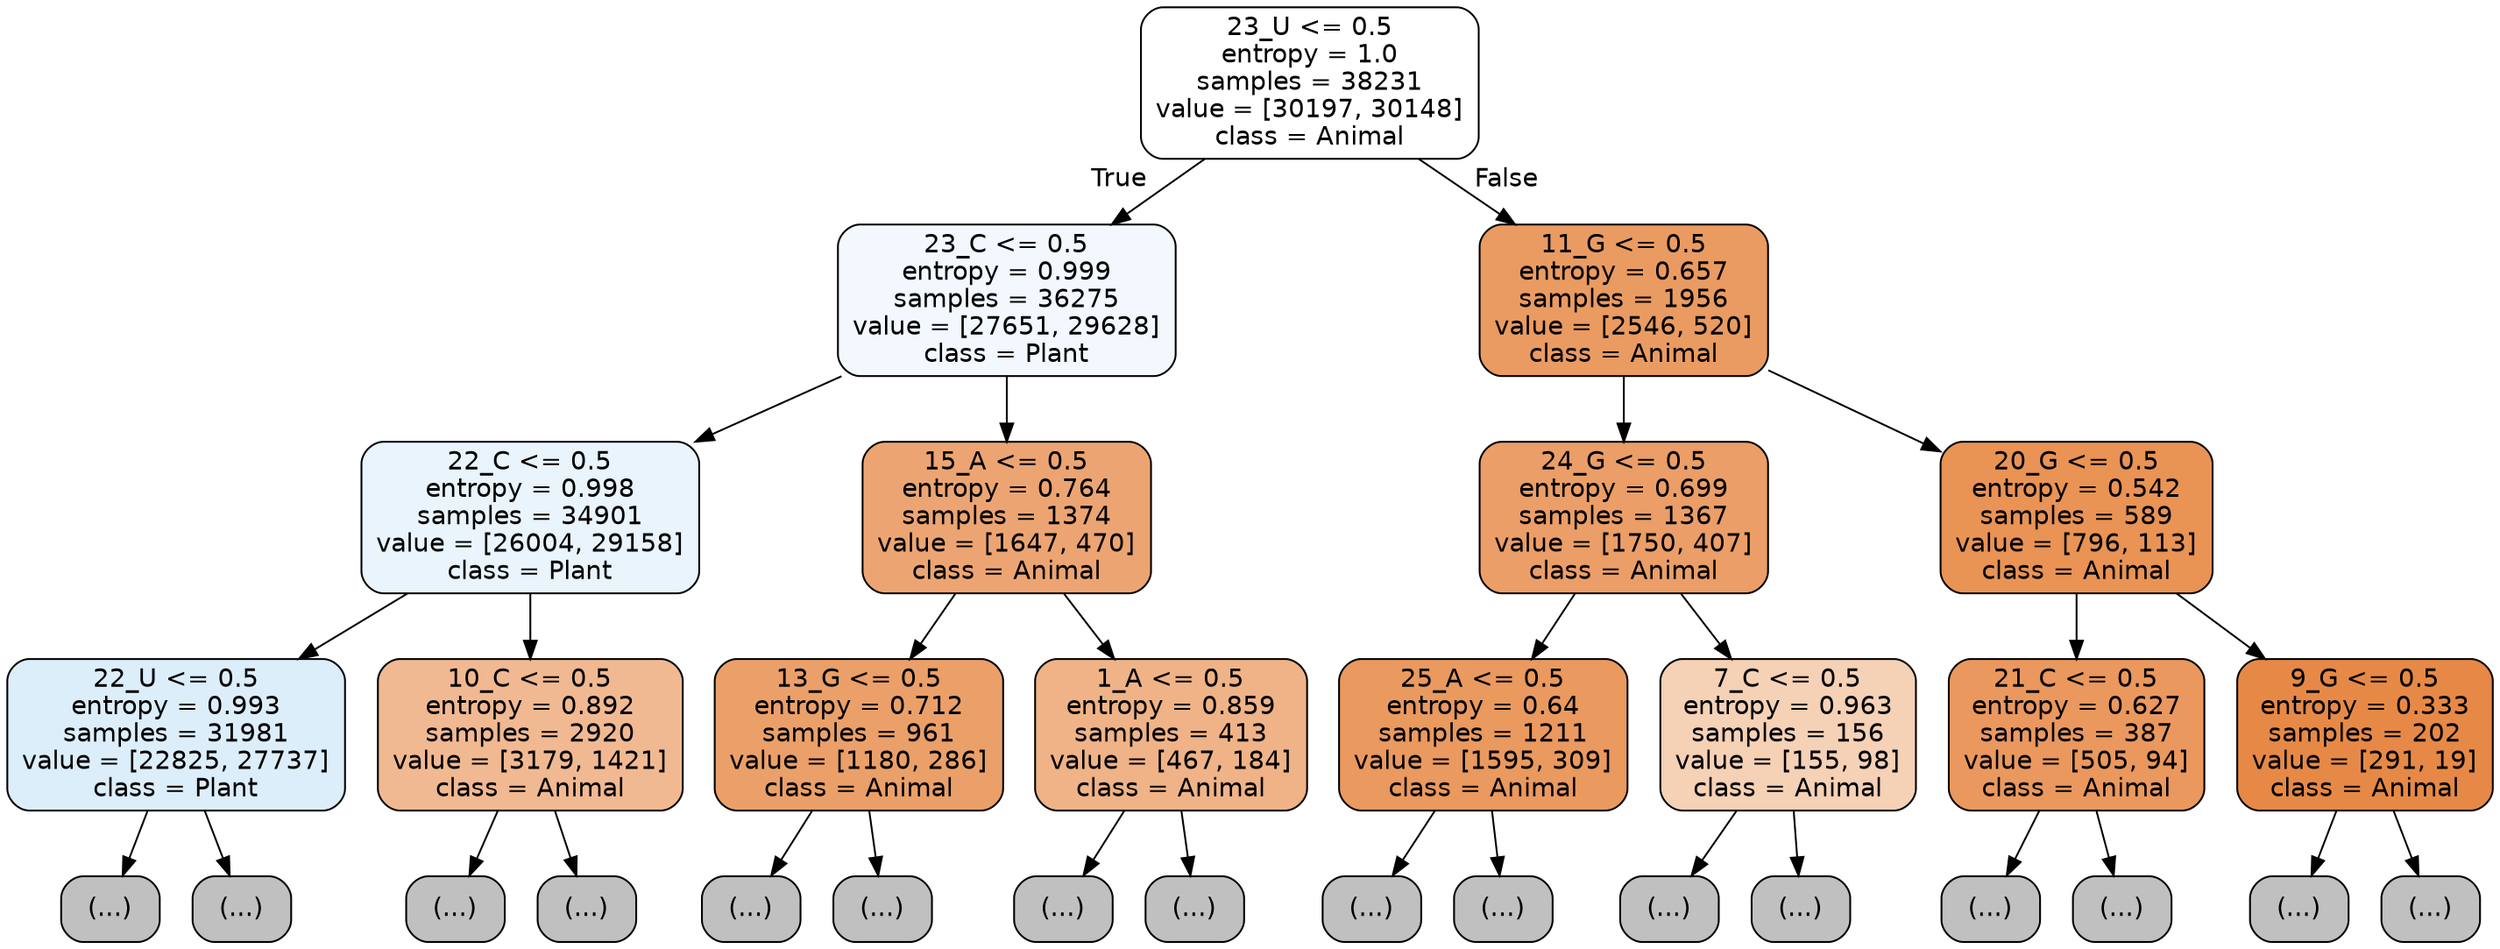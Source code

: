 digraph Tree {
node [shape=box, style="filled, rounded", color="black", fontname="helvetica"] ;
edge [fontname="helvetica"] ;
0 [label="23_U <= 0.5\nentropy = 1.0\nsamples = 38231\nvalue = [30197, 30148]\nclass = Animal", fillcolor="#ffffff"] ;
1 [label="23_C <= 0.5\nentropy = 0.999\nsamples = 36275\nvalue = [27651, 29628]\nclass = Plant", fillcolor="#f2f8fd"] ;
0 -> 1 [labeldistance=2.5, labelangle=45, headlabel="True"] ;
2 [label="22_C <= 0.5\nentropy = 0.998\nsamples = 34901\nvalue = [26004, 29158]\nclass = Plant", fillcolor="#eaf4fc"] ;
1 -> 2 ;
3 [label="22_U <= 0.5\nentropy = 0.993\nsamples = 31981\nvalue = [22825, 27737]\nclass = Plant", fillcolor="#dceefa"] ;
2 -> 3 ;
4 [label="(...)", fillcolor="#C0C0C0"] ;
3 -> 4 ;
12267 [label="(...)", fillcolor="#C0C0C0"] ;
3 -> 12267 ;
13888 [label="10_C <= 0.5\nentropy = 0.892\nsamples = 2920\nvalue = [3179, 1421]\nclass = Animal", fillcolor="#f1b992"] ;
2 -> 13888 ;
13889 [label="(...)", fillcolor="#C0C0C0"] ;
13888 -> 13889 ;
15034 [label="(...)", fillcolor="#C0C0C0"] ;
13888 -> 15034 ;
15397 [label="15_A <= 0.5\nentropy = 0.764\nsamples = 1374\nvalue = [1647, 470]\nclass = Animal", fillcolor="#eca572"] ;
1 -> 15397 ;
15398 [label="13_G <= 0.5\nentropy = 0.712\nsamples = 961\nvalue = [1180, 286]\nclass = Animal", fillcolor="#eba069"] ;
15397 -> 15398 ;
15399 [label="(...)", fillcolor="#C0C0C0"] ;
15398 -> 15399 ;
15696 [label="(...)", fillcolor="#C0C0C0"] ;
15398 -> 15696 ;
15829 [label="1_A <= 0.5\nentropy = 0.859\nsamples = 413\nvalue = [467, 184]\nclass = Animal", fillcolor="#efb387"] ;
15397 -> 15829 ;
15830 [label="(...)", fillcolor="#C0C0C0"] ;
15829 -> 15830 ;
15993 [label="(...)", fillcolor="#C0C0C0"] ;
15829 -> 15993 ;
16028 [label="11_G <= 0.5\nentropy = 0.657\nsamples = 1956\nvalue = [2546, 520]\nclass = Animal", fillcolor="#ea9b61"] ;
0 -> 16028 [labeldistance=2.5, labelangle=-45, headlabel="False"] ;
16029 [label="24_G <= 0.5\nentropy = 0.699\nsamples = 1367\nvalue = [1750, 407]\nclass = Animal", fillcolor="#eb9e67"] ;
16028 -> 16029 ;
16030 [label="25_A <= 0.5\nentropy = 0.64\nsamples = 1211\nvalue = [1595, 309]\nclass = Animal", fillcolor="#ea995f"] ;
16029 -> 16030 ;
16031 [label="(...)", fillcolor="#C0C0C0"] ;
16030 -> 16031 ;
16494 [label="(...)", fillcolor="#C0C0C0"] ;
16030 -> 16494 ;
16509 [label="7_C <= 0.5\nentropy = 0.963\nsamples = 156\nvalue = [155, 98]\nclass = Animal", fillcolor="#f5d1b6"] ;
16029 -> 16509 ;
16510 [label="(...)", fillcolor="#C0C0C0"] ;
16509 -> 16510 ;
16561 [label="(...)", fillcolor="#C0C0C0"] ;
16509 -> 16561 ;
16570 [label="20_G <= 0.5\nentropy = 0.542\nsamples = 589\nvalue = [796, 113]\nclass = Animal", fillcolor="#e99355"] ;
16028 -> 16570 ;
16571 [label="21_C <= 0.5\nentropy = 0.627\nsamples = 387\nvalue = [505, 94]\nclass = Animal", fillcolor="#ea985e"] ;
16570 -> 16571 ;
16572 [label="(...)", fillcolor="#C0C0C0"] ;
16571 -> 16572 ;
16693 [label="(...)", fillcolor="#C0C0C0"] ;
16571 -> 16693 ;
16726 [label="9_G <= 0.5\nentropy = 0.333\nsamples = 202\nvalue = [291, 19]\nclass = Animal", fillcolor="#e78946"] ;
16570 -> 16726 ;
16727 [label="(...)", fillcolor="#C0C0C0"] ;
16726 -> 16727 ;
16774 [label="(...)", fillcolor="#C0C0C0"] ;
16726 -> 16774 ;
}
